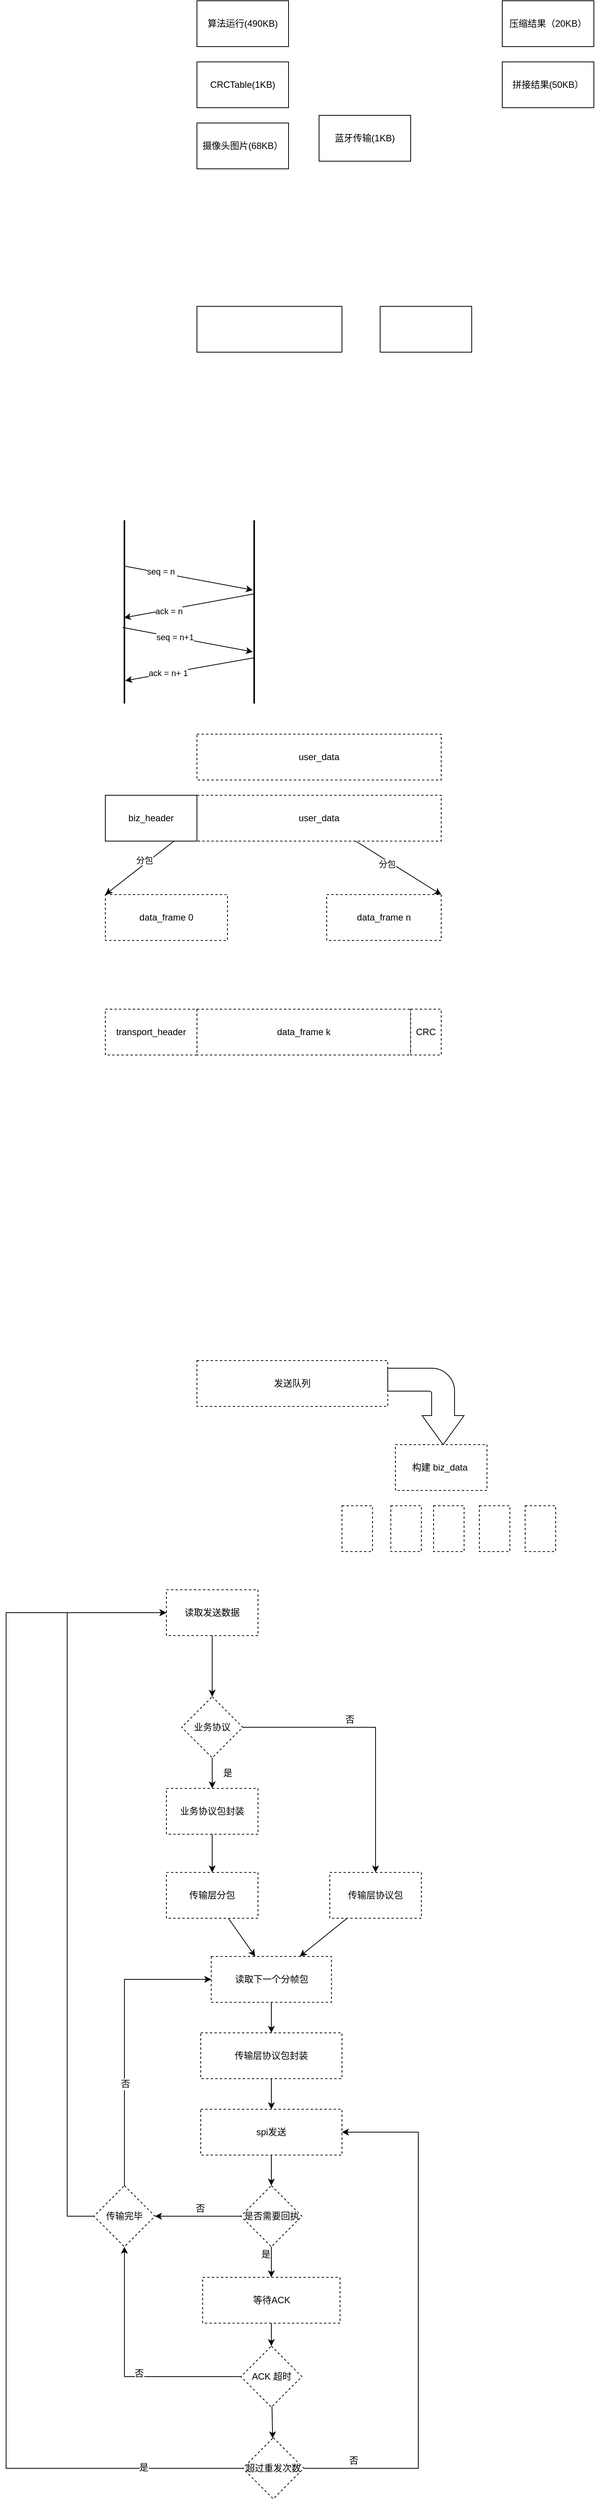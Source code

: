 <mxfile version="16.6.4" type="github">
  <diagram id="1Fc_kKzo2kvQVQiAIit-" name="Page-1">
    <mxGraphModel dx="1865" dy="588" grid="1" gridSize="10" guides="1" tooltips="1" connect="1" arrows="1" fold="1" page="1" pageScale="1" pageWidth="827" pageHeight="1169" math="0" shadow="0">
      <root>
        <mxCell id="0" />
        <mxCell id="1" parent="0" />
        <mxCell id="mAM6A3CRDw-Hc3pRiO2C-1" value="算法运行(490KB)" style="rounded=0;whiteSpace=wrap;html=1;" parent="1" vertex="1">
          <mxGeometry x="160" y="120" width="120" height="60" as="geometry" />
        </mxCell>
        <mxCell id="mAM6A3CRDw-Hc3pRiO2C-2" value="摄像头图片(68KB）" style="rounded=0;whiteSpace=wrap;html=1;" parent="1" vertex="1">
          <mxGeometry x="160" y="280" width="120" height="60" as="geometry" />
        </mxCell>
        <mxCell id="mAM6A3CRDw-Hc3pRiO2C-3" value="拼接结果(50KB）" style="rounded=0;whiteSpace=wrap;html=1;" parent="1" vertex="1">
          <mxGeometry x="560" y="200" width="120" height="60" as="geometry" />
        </mxCell>
        <mxCell id="mAM6A3CRDw-Hc3pRiO2C-4" value="压缩结果（20KB）" style="rounded=0;whiteSpace=wrap;html=1;" parent="1" vertex="1">
          <mxGeometry x="560" y="120" width="120" height="60" as="geometry" />
        </mxCell>
        <mxCell id="mAM6A3CRDw-Hc3pRiO2C-5" value="CRCTable(1KB)" style="rounded=0;whiteSpace=wrap;html=1;" parent="1" vertex="1">
          <mxGeometry x="160" y="200" width="120" height="60" as="geometry" />
        </mxCell>
        <mxCell id="mAM6A3CRDw-Hc3pRiO2C-6" value="蓝牙传输(1KB)" style="rounded=0;whiteSpace=wrap;html=1;" parent="1" vertex="1">
          <mxGeometry x="320" y="270" width="120" height="60" as="geometry" />
        </mxCell>
        <mxCell id="o72s6e4CCMJ5fkJ5NL32-1" value="" style="rounded=0;whiteSpace=wrap;html=1;" vertex="1" parent="1">
          <mxGeometry x="160" y="520" width="190" height="60" as="geometry" />
        </mxCell>
        <mxCell id="o72s6e4CCMJ5fkJ5NL32-2" value="" style="rounded=0;whiteSpace=wrap;html=1;" vertex="1" parent="1">
          <mxGeometry x="400" y="520" width="120" height="60" as="geometry" />
        </mxCell>
        <mxCell id="o72s6e4CCMJ5fkJ5NL32-3" value="" style="line;strokeWidth=2;direction=south;html=1;" vertex="1" parent="1">
          <mxGeometry x="60" y="800" width="10" height="240" as="geometry" />
        </mxCell>
        <mxCell id="o72s6e4CCMJ5fkJ5NL32-4" value="" style="line;strokeWidth=2;direction=south;html=1;" vertex="1" parent="1">
          <mxGeometry x="230" y="800" width="10" height="240" as="geometry" />
        </mxCell>
        <mxCell id="o72s6e4CCMJ5fkJ5NL32-5" value="" style="endArrow=classic;html=1;rounded=0;exitX=0.25;exitY=0.5;exitDx=0;exitDy=0;exitPerimeter=0;entryX=0.381;entryY=0.68;entryDx=0;entryDy=0;entryPerimeter=0;" edge="1" parent="1" source="o72s6e4CCMJ5fkJ5NL32-3" target="o72s6e4CCMJ5fkJ5NL32-4">
          <mxGeometry width="50" height="50" relative="1" as="geometry">
            <mxPoint x="100" y="880" as="sourcePoint" />
            <mxPoint x="170" y="840" as="targetPoint" />
          </mxGeometry>
        </mxCell>
        <mxCell id="o72s6e4CCMJ5fkJ5NL32-7" value="seq = n&amp;nbsp;" style="edgeLabel;html=1;align=center;verticalAlign=middle;resizable=0;points=[];" vertex="1" connectable="0" parent="o72s6e4CCMJ5fkJ5NL32-5">
          <mxGeometry x="-0.42" y="2" relative="1" as="geometry">
            <mxPoint as="offset" />
          </mxGeometry>
        </mxCell>
        <mxCell id="o72s6e4CCMJ5fkJ5NL32-6" value="" style="endArrow=classic;html=1;rounded=0;entryX=0.532;entryY=0.56;entryDx=0;entryDy=0;entryPerimeter=0;exitX=0.402;exitY=0.6;exitDx=0;exitDy=0;exitPerimeter=0;" edge="1" parent="1" source="o72s6e4CCMJ5fkJ5NL32-4" target="o72s6e4CCMJ5fkJ5NL32-3">
          <mxGeometry width="50" height="50" relative="1" as="geometry">
            <mxPoint x="120" y="1010" as="sourcePoint" />
            <mxPoint x="170" y="960" as="targetPoint" />
          </mxGeometry>
        </mxCell>
        <mxCell id="o72s6e4CCMJ5fkJ5NL32-8" value="ack = n" style="edgeLabel;html=1;align=center;verticalAlign=middle;resizable=0;points=[];" vertex="1" connectable="0" parent="o72s6e4CCMJ5fkJ5NL32-6">
          <mxGeometry x="0.319" y="2" relative="1" as="geometry">
            <mxPoint as="offset" />
          </mxGeometry>
        </mxCell>
        <mxCell id="o72s6e4CCMJ5fkJ5NL32-9" value="" style="endArrow=classic;html=1;rounded=0;exitX=0.585;exitY=0.72;exitDx=0;exitDy=0;exitPerimeter=0;entryX=0.718;entryY=0.68;entryDx=0;entryDy=0;entryPerimeter=0;" edge="1" parent="1" source="o72s6e4CCMJ5fkJ5NL32-3" target="o72s6e4CCMJ5fkJ5NL32-4">
          <mxGeometry width="50" height="50" relative="1" as="geometry">
            <mxPoint x="110" y="1060" as="sourcePoint" />
            <mxPoint x="160" y="1010" as="targetPoint" />
          </mxGeometry>
        </mxCell>
        <mxCell id="o72s6e4CCMJ5fkJ5NL32-11" value="seq = n+1" style="edgeLabel;html=1;align=center;verticalAlign=middle;resizable=0;points=[];" vertex="1" connectable="0" parent="o72s6e4CCMJ5fkJ5NL32-9">
          <mxGeometry x="-0.2" relative="1" as="geometry">
            <mxPoint as="offset" />
          </mxGeometry>
        </mxCell>
        <mxCell id="o72s6e4CCMJ5fkJ5NL32-10" value="" style="endArrow=classic;html=1;rounded=0;exitX=0.75;exitY=0.5;exitDx=0;exitDy=0;exitPerimeter=0;entryX=0.875;entryY=0.4;entryDx=0;entryDy=0;entryPerimeter=0;" edge="1" parent="1" source="o72s6e4CCMJ5fkJ5NL32-4" target="o72s6e4CCMJ5fkJ5NL32-3">
          <mxGeometry width="50" height="50" relative="1" as="geometry">
            <mxPoint x="250" y="1090" as="sourcePoint" />
            <mxPoint x="300" y="1040" as="targetPoint" />
          </mxGeometry>
        </mxCell>
        <mxCell id="o72s6e4CCMJ5fkJ5NL32-12" value="ack = n+ 1" style="edgeLabel;html=1;align=center;verticalAlign=middle;resizable=0;points=[];" vertex="1" connectable="0" parent="o72s6e4CCMJ5fkJ5NL32-10">
          <mxGeometry x="0.338" relative="1" as="geometry">
            <mxPoint as="offset" />
          </mxGeometry>
        </mxCell>
        <mxCell id="o72s6e4CCMJ5fkJ5NL32-13" value="user_data" style="rounded=0;whiteSpace=wrap;html=1;dashed=1;" vertex="1" parent="1">
          <mxGeometry x="160" y="1080" width="320" height="60" as="geometry" />
        </mxCell>
        <mxCell id="o72s6e4CCMJ5fkJ5NL32-14" value="user_data" style="rounded=0;whiteSpace=wrap;html=1;dashed=1;" vertex="1" parent="1">
          <mxGeometry x="160" y="1160" width="320" height="60" as="geometry" />
        </mxCell>
        <mxCell id="o72s6e4CCMJ5fkJ5NL32-15" value="biz_header" style="rounded=0;whiteSpace=wrap;html=1;" vertex="1" parent="1">
          <mxGeometry x="40" y="1160" width="120" height="60" as="geometry" />
        </mxCell>
        <mxCell id="o72s6e4CCMJ5fkJ5NL32-16" value="data_frame 0" style="rounded=0;whiteSpace=wrap;html=1;dashed=1;" vertex="1" parent="1">
          <mxGeometry x="40" y="1290" width="160" height="60" as="geometry" />
        </mxCell>
        <mxCell id="o72s6e4CCMJ5fkJ5NL32-17" value="data_frame n" style="rounded=0;whiteSpace=wrap;html=1;dashed=1;" vertex="1" parent="1">
          <mxGeometry x="330" y="1290" width="150" height="60" as="geometry" />
        </mxCell>
        <mxCell id="o72s6e4CCMJ5fkJ5NL32-18" value="data_frame k" style="rounded=0;whiteSpace=wrap;html=1;dashed=1;" vertex="1" parent="1">
          <mxGeometry x="160" y="1440" width="280" height="60" as="geometry" />
        </mxCell>
        <mxCell id="o72s6e4CCMJ5fkJ5NL32-19" value="CRC" style="rounded=0;whiteSpace=wrap;html=1;dashed=1;" vertex="1" parent="1">
          <mxGeometry x="440" y="1440" width="40" height="60" as="geometry" />
        </mxCell>
        <mxCell id="o72s6e4CCMJ5fkJ5NL32-20" value="transport_header" style="rounded=0;whiteSpace=wrap;html=1;dashed=1;" vertex="1" parent="1">
          <mxGeometry x="40" y="1440" width="120" height="60" as="geometry" />
        </mxCell>
        <mxCell id="o72s6e4CCMJ5fkJ5NL32-22" value="" style="endArrow=classic;html=1;rounded=0;entryX=0;entryY=0;entryDx=0;entryDy=0;exitX=0.75;exitY=1;exitDx=0;exitDy=0;" edge="1" parent="1" source="o72s6e4CCMJ5fkJ5NL32-15" target="o72s6e4CCMJ5fkJ5NL32-16">
          <mxGeometry width="50" height="50" relative="1" as="geometry">
            <mxPoint x="-150" y="1510" as="sourcePoint" />
            <mxPoint x="30" y="1260" as="targetPoint" />
          </mxGeometry>
        </mxCell>
        <mxCell id="o72s6e4CCMJ5fkJ5NL32-24" value="分包" style="edgeLabel;html=1;align=center;verticalAlign=middle;resizable=0;points=[];" vertex="1" connectable="0" parent="o72s6e4CCMJ5fkJ5NL32-22">
          <mxGeometry x="-0.191" y="-4" relative="1" as="geometry">
            <mxPoint as="offset" />
          </mxGeometry>
        </mxCell>
        <mxCell id="o72s6e4CCMJ5fkJ5NL32-23" value="" style="endArrow=classic;html=1;rounded=0;entryX=1;entryY=0;entryDx=0;entryDy=0;" edge="1" parent="1" source="o72s6e4CCMJ5fkJ5NL32-14" target="o72s6e4CCMJ5fkJ5NL32-17">
          <mxGeometry width="50" height="50" relative="1" as="geometry">
            <mxPoint x="560" y="1330" as="sourcePoint" />
            <mxPoint x="610" y="1280" as="targetPoint" />
          </mxGeometry>
        </mxCell>
        <mxCell id="o72s6e4CCMJ5fkJ5NL32-25" value="分包" style="edgeLabel;html=1;align=center;verticalAlign=middle;resizable=0;points=[];" vertex="1" connectable="0" parent="o72s6e4CCMJ5fkJ5NL32-23">
          <mxGeometry x="-0.237" y="-3" relative="1" as="geometry">
            <mxPoint as="offset" />
          </mxGeometry>
        </mxCell>
        <mxCell id="o72s6e4CCMJ5fkJ5NL32-26" value="发送队列" style="rounded=0;whiteSpace=wrap;html=1;dashed=1;" vertex="1" parent="1">
          <mxGeometry x="160" y="1900" width="250" height="60" as="geometry" />
        </mxCell>
        <mxCell id="o72s6e4CCMJ5fkJ5NL32-27" value="" style="html=1;shadow=0;dashed=0;align=center;verticalAlign=middle;shape=mxgraph.arrows2.bendArrow;dy=15;dx=38;notch=0;arrowHead=55;rounded=1;rotation=90;" vertex="1" parent="1">
          <mxGeometry x="410" y="1910" width="100" height="100" as="geometry" />
        </mxCell>
        <mxCell id="o72s6e4CCMJ5fkJ5NL32-28" value="构建 biz_data&amp;nbsp;" style="rounded=0;whiteSpace=wrap;html=1;dashed=1;" vertex="1" parent="1">
          <mxGeometry x="420" y="2010" width="120" height="60" as="geometry" />
        </mxCell>
        <mxCell id="o72s6e4CCMJ5fkJ5NL32-29" value="" style="rounded=0;whiteSpace=wrap;html=1;dashed=1;" vertex="1" parent="1">
          <mxGeometry x="350" y="2090" width="40" height="60" as="geometry" />
        </mxCell>
        <mxCell id="o72s6e4CCMJ5fkJ5NL32-31" value="" style="rounded=0;whiteSpace=wrap;html=1;dashed=1;" vertex="1" parent="1">
          <mxGeometry x="414" y="2090" width="40" height="60" as="geometry" />
        </mxCell>
        <mxCell id="o72s6e4CCMJ5fkJ5NL32-32" value="" style="rounded=0;whiteSpace=wrap;html=1;dashed=1;" vertex="1" parent="1">
          <mxGeometry x="530" y="2090" width="40" height="60" as="geometry" />
        </mxCell>
        <mxCell id="o72s6e4CCMJ5fkJ5NL32-33" value="" style="rounded=0;whiteSpace=wrap;html=1;dashed=1;" vertex="1" parent="1">
          <mxGeometry x="590" y="2090" width="40" height="60" as="geometry" />
        </mxCell>
        <mxCell id="o72s6e4CCMJ5fkJ5NL32-35" value="" style="rounded=0;whiteSpace=wrap;html=1;dashed=1;fontSize=12;" vertex="1" parent="1">
          <mxGeometry x="470" y="2090" width="40" height="60" as="geometry" />
        </mxCell>
        <mxCell id="o72s6e4CCMJ5fkJ5NL32-36" value="读取发送数据" style="rounded=0;whiteSpace=wrap;html=1;dashed=1;fontSize=12;" vertex="1" parent="1">
          <mxGeometry x="120" y="2200" width="120" height="60" as="geometry" />
        </mxCell>
        <mxCell id="o72s6e4CCMJ5fkJ5NL32-37" value="业务协议包封装" style="rounded=0;whiteSpace=wrap;html=1;dashed=1;fontSize=12;" vertex="1" parent="1">
          <mxGeometry x="120" y="2460" width="120" height="60" as="geometry" />
        </mxCell>
        <mxCell id="o72s6e4CCMJ5fkJ5NL32-38" value="业务协议" style="rhombus;whiteSpace=wrap;html=1;dashed=1;fontSize=12;" vertex="1" parent="1">
          <mxGeometry x="140" y="2340" width="80" height="80" as="geometry" />
        </mxCell>
        <mxCell id="o72s6e4CCMJ5fkJ5NL32-39" value="" style="endArrow=classic;html=1;rounded=0;fontSize=12;" edge="1" parent="1" source="o72s6e4CCMJ5fkJ5NL32-38" target="o72s6e4CCMJ5fkJ5NL32-37">
          <mxGeometry width="50" height="50" relative="1" as="geometry">
            <mxPoint x="250" y="2470" as="sourcePoint" />
            <mxPoint x="300" y="2420" as="targetPoint" />
          </mxGeometry>
        </mxCell>
        <mxCell id="o72s6e4CCMJ5fkJ5NL32-40" value="是" style="text;html=1;align=center;verticalAlign=middle;resizable=0;points=[];autosize=1;strokeColor=none;fillColor=none;fontSize=12;" vertex="1" parent="1">
          <mxGeometry x="185" y="2430" width="30" height="20" as="geometry" />
        </mxCell>
        <mxCell id="o72s6e4CCMJ5fkJ5NL32-41" value="传输层协议包" style="rounded=0;whiteSpace=wrap;html=1;dashed=1;fontSize=12;" vertex="1" parent="1">
          <mxGeometry x="334" y="2570" width="120" height="60" as="geometry" />
        </mxCell>
        <mxCell id="o72s6e4CCMJ5fkJ5NL32-42" value="" style="endArrow=classic;html=1;rounded=0;fontSize=12;" edge="1" parent="1" source="o72s6e4CCMJ5fkJ5NL32-38" target="o72s6e4CCMJ5fkJ5NL32-41">
          <mxGeometry width="50" height="50" relative="1" as="geometry">
            <mxPoint x="-80" y="2620" as="sourcePoint" />
            <mxPoint x="-30" y="2570" as="targetPoint" />
            <Array as="points">
              <mxPoint x="394" y="2380" />
            </Array>
          </mxGeometry>
        </mxCell>
        <mxCell id="o72s6e4CCMJ5fkJ5NL32-43" value="否" style="text;html=1;align=center;verticalAlign=middle;resizable=0;points=[];autosize=1;strokeColor=none;fillColor=none;fontSize=12;" vertex="1" parent="1">
          <mxGeometry x="345" y="2360" width="30" height="20" as="geometry" />
        </mxCell>
        <mxCell id="o72s6e4CCMJ5fkJ5NL32-44" value="传输层分包" style="rounded=0;whiteSpace=wrap;html=1;dashed=1;fontSize=12;" vertex="1" parent="1">
          <mxGeometry x="120" y="2570" width="120" height="60" as="geometry" />
        </mxCell>
        <mxCell id="o72s6e4CCMJ5fkJ5NL32-45" value="" style="endArrow=classic;html=1;rounded=0;fontSize=12;" edge="1" parent="1" source="o72s6e4CCMJ5fkJ5NL32-37" target="o72s6e4CCMJ5fkJ5NL32-44">
          <mxGeometry width="50" height="50" relative="1" as="geometry">
            <mxPoint x="50" y="2690" as="sourcePoint" />
            <mxPoint x="100" y="2640" as="targetPoint" />
          </mxGeometry>
        </mxCell>
        <mxCell id="o72s6e4CCMJ5fkJ5NL32-46" value="传输层协议包封装" style="rounded=0;whiteSpace=wrap;html=1;dashed=1;fontSize=12;" vertex="1" parent="1">
          <mxGeometry x="165" y="2780" width="185" height="60" as="geometry" />
        </mxCell>
        <mxCell id="o72s6e4CCMJ5fkJ5NL32-47" value="" style="endArrow=classic;html=1;rounded=0;fontSize=12;" edge="1" parent="1" source="o72s6e4CCMJ5fkJ5NL32-36" target="o72s6e4CCMJ5fkJ5NL32-38">
          <mxGeometry width="50" height="50" relative="1" as="geometry">
            <mxPoint x="130" y="2470" as="sourcePoint" />
            <mxPoint x="180" y="2360" as="targetPoint" />
          </mxGeometry>
        </mxCell>
        <mxCell id="o72s6e4CCMJ5fkJ5NL32-48" value="" style="endArrow=classic;html=1;rounded=0;fontSize=12;" edge="1" parent="1" source="o72s6e4CCMJ5fkJ5NL32-44" target="o72s6e4CCMJ5fkJ5NL32-57">
          <mxGeometry width="50" height="50" relative="1" as="geometry">
            <mxPoint x="100" y="2800" as="sourcePoint" />
            <mxPoint x="240" y="2650" as="targetPoint" />
            <Array as="points" />
          </mxGeometry>
        </mxCell>
        <mxCell id="o72s6e4CCMJ5fkJ5NL32-49" value="" style="endArrow=classic;html=1;rounded=0;fontSize=12;" edge="1" parent="1" source="o72s6e4CCMJ5fkJ5NL32-41" target="o72s6e4CCMJ5fkJ5NL32-57">
          <mxGeometry width="50" height="50" relative="1" as="geometry">
            <mxPoint x="460" y="2670" as="sourcePoint" />
            <mxPoint x="510" y="2620" as="targetPoint" />
            <Array as="points" />
          </mxGeometry>
        </mxCell>
        <mxCell id="o72s6e4CCMJ5fkJ5NL32-50" value="spi发送" style="rounded=0;whiteSpace=wrap;html=1;dashed=1;fontSize=12;" vertex="1" parent="1">
          <mxGeometry x="165" y="2880" width="185" height="60" as="geometry" />
        </mxCell>
        <mxCell id="o72s6e4CCMJ5fkJ5NL32-51" value="是否需要回执" style="rhombus;whiteSpace=wrap;html=1;dashed=1;fontSize=12;" vertex="1" parent="1">
          <mxGeometry x="217.5" y="2980" width="80" height="80" as="geometry" />
        </mxCell>
        <mxCell id="o72s6e4CCMJ5fkJ5NL32-52" value="等待ACK" style="rounded=0;whiteSpace=wrap;html=1;dashed=1;fontSize=12;" vertex="1" parent="1">
          <mxGeometry x="167.5" y="3100" width="180" height="60" as="geometry" />
        </mxCell>
        <mxCell id="o72s6e4CCMJ5fkJ5NL32-54" value="传输完毕" style="rhombus;whiteSpace=wrap;html=1;dashed=1;fontSize=12;" vertex="1" parent="1">
          <mxGeometry x="25" y="2980" width="80" height="80" as="geometry" />
        </mxCell>
        <mxCell id="o72s6e4CCMJ5fkJ5NL32-55" value="" style="endArrow=classic;html=1;rounded=0;fontSize=12;" edge="1" parent="1" source="o72s6e4CCMJ5fkJ5NL32-54" target="o72s6e4CCMJ5fkJ5NL32-57">
          <mxGeometry width="50" height="50" relative="1" as="geometry">
            <mxPoint x="30" y="2930" as="sourcePoint" />
            <mxPoint x="60" y="2720" as="targetPoint" />
            <Array as="points">
              <mxPoint x="65" y="2710" />
            </Array>
          </mxGeometry>
        </mxCell>
        <mxCell id="o72s6e4CCMJ5fkJ5NL32-59" value="否" style="edgeLabel;html=1;align=center;verticalAlign=middle;resizable=0;points=[];fontSize=12;" vertex="1" connectable="0" parent="o72s6e4CCMJ5fkJ5NL32-55">
          <mxGeometry x="-0.306" y="-1" relative="1" as="geometry">
            <mxPoint as="offset" />
          </mxGeometry>
        </mxCell>
        <mxCell id="o72s6e4CCMJ5fkJ5NL32-56" value="" style="endArrow=classic;html=1;rounded=0;fontSize=12;" edge="1" parent="1" source="o72s6e4CCMJ5fkJ5NL32-54" target="o72s6e4CCMJ5fkJ5NL32-36">
          <mxGeometry width="50" height="50" relative="1" as="geometry">
            <mxPoint x="-10" y="2960" as="sourcePoint" />
            <mxPoint x="-10" y="2220" as="targetPoint" />
            <Array as="points">
              <mxPoint x="-10" y="3020" />
              <mxPoint x="-10" y="2230" />
            </Array>
          </mxGeometry>
        </mxCell>
        <mxCell id="o72s6e4CCMJ5fkJ5NL32-57" value="读取下一个分帧包" style="rounded=0;whiteSpace=wrap;html=1;dashed=1;fontSize=12;" vertex="1" parent="1">
          <mxGeometry x="178.75" y="2680" width="157.5" height="60" as="geometry" />
        </mxCell>
        <mxCell id="o72s6e4CCMJ5fkJ5NL32-58" value="" style="endArrow=classic;html=1;rounded=0;fontSize=12;" edge="1" parent="1" source="o72s6e4CCMJ5fkJ5NL32-57" target="o72s6e4CCMJ5fkJ5NL32-46">
          <mxGeometry width="50" height="50" relative="1" as="geometry">
            <mxPoint x="110" y="2900" as="sourcePoint" />
            <mxPoint x="160" y="2850" as="targetPoint" />
          </mxGeometry>
        </mxCell>
        <mxCell id="o72s6e4CCMJ5fkJ5NL32-60" value="" style="endArrow=classic;html=1;rounded=0;fontSize=12;" edge="1" parent="1" source="o72s6e4CCMJ5fkJ5NL32-46" target="o72s6e4CCMJ5fkJ5NL32-50">
          <mxGeometry width="50" height="50" relative="1" as="geometry">
            <mxPoint x="450" y="2930" as="sourcePoint" />
            <mxPoint x="500" y="2880" as="targetPoint" />
          </mxGeometry>
        </mxCell>
        <mxCell id="o72s6e4CCMJ5fkJ5NL32-61" value="" style="endArrow=classic;html=1;rounded=0;fontSize=12;" edge="1" parent="1" source="o72s6e4CCMJ5fkJ5NL32-50" target="o72s6e4CCMJ5fkJ5NL32-51">
          <mxGeometry width="50" height="50" relative="1" as="geometry">
            <mxPoint x="480" y="3110" as="sourcePoint" />
            <mxPoint x="530" y="3060" as="targetPoint" />
          </mxGeometry>
        </mxCell>
        <mxCell id="o72s6e4CCMJ5fkJ5NL32-62" value="" style="endArrow=classic;html=1;rounded=0;fontSize=12;" edge="1" parent="1" source="o72s6e4CCMJ5fkJ5NL32-51" target="o72s6e4CCMJ5fkJ5NL32-54">
          <mxGeometry width="50" height="50" relative="1" as="geometry">
            <mxPoint x="-10" y="3160" as="sourcePoint" />
            <mxPoint x="40" y="3110" as="targetPoint" />
          </mxGeometry>
        </mxCell>
        <mxCell id="o72s6e4CCMJ5fkJ5NL32-63" value="否" style="text;html=1;align=center;verticalAlign=middle;resizable=0;points=[];autosize=1;strokeColor=none;fillColor=none;fontSize=12;" vertex="1" parent="1">
          <mxGeometry x="148.75" y="3000" width="30" height="20" as="geometry" />
        </mxCell>
        <mxCell id="o72s6e4CCMJ5fkJ5NL32-64" value="" style="endArrow=classic;html=1;rounded=0;fontSize=12;" edge="1" parent="1" source="o72s6e4CCMJ5fkJ5NL32-51" target="o72s6e4CCMJ5fkJ5NL32-52">
          <mxGeometry width="50" height="50" relative="1" as="geometry">
            <mxPoint x="70" y="3320" as="sourcePoint" />
            <mxPoint x="120" y="3270" as="targetPoint" />
          </mxGeometry>
        </mxCell>
        <mxCell id="o72s6e4CCMJ5fkJ5NL32-65" value="是" style="text;html=1;align=center;verticalAlign=middle;resizable=0;points=[];autosize=1;strokeColor=none;fillColor=none;fontSize=12;" vertex="1" parent="1">
          <mxGeometry x="235" y="3060" width="30" height="20" as="geometry" />
        </mxCell>
        <mxCell id="o72s6e4CCMJ5fkJ5NL32-66" value="ACK 超时" style="rhombus;whiteSpace=wrap;html=1;dashed=1;fontSize=12;" vertex="1" parent="1">
          <mxGeometry x="217.5" y="3190" width="80" height="80" as="geometry" />
        </mxCell>
        <mxCell id="o72s6e4CCMJ5fkJ5NL32-67" value="" style="endArrow=classic;html=1;rounded=0;fontSize=12;" edge="1" parent="1" source="o72s6e4CCMJ5fkJ5NL32-66" target="o72s6e4CCMJ5fkJ5NL32-54">
          <mxGeometry width="50" height="50" relative="1" as="geometry">
            <mxPoint x="20" y="3280" as="sourcePoint" />
            <mxPoint x="70" y="3230" as="targetPoint" />
            <Array as="points">
              <mxPoint x="65" y="3230" />
            </Array>
          </mxGeometry>
        </mxCell>
        <mxCell id="o72s6e4CCMJ5fkJ5NL32-68" value="否" style="edgeLabel;html=1;align=center;verticalAlign=middle;resizable=0;points=[];fontSize=12;" vertex="1" connectable="0" parent="o72s6e4CCMJ5fkJ5NL32-67">
          <mxGeometry x="-0.173" y="-4" relative="1" as="geometry">
            <mxPoint as="offset" />
          </mxGeometry>
        </mxCell>
        <mxCell id="o72s6e4CCMJ5fkJ5NL32-69" value="" style="endArrow=classic;html=1;rounded=0;fontSize=12;" edge="1" parent="1" source="o72s6e4CCMJ5fkJ5NL32-52" target="o72s6e4CCMJ5fkJ5NL32-66">
          <mxGeometry width="50" height="50" relative="1" as="geometry">
            <mxPoint x="380" y="3340" as="sourcePoint" />
            <mxPoint x="430" y="3290" as="targetPoint" />
          </mxGeometry>
        </mxCell>
        <mxCell id="o72s6e4CCMJ5fkJ5NL32-70" value="超过重发次数" style="rhombus;whiteSpace=wrap;html=1;dashed=1;fontSize=12;" vertex="1" parent="1">
          <mxGeometry x="220" y="3310" width="80" height="80" as="geometry" />
        </mxCell>
        <mxCell id="o72s6e4CCMJ5fkJ5NL32-71" value="" style="endArrow=classic;html=1;rounded=0;fontSize=12;" edge="1" parent="1" source="o72s6e4CCMJ5fkJ5NL32-66" target="o72s6e4CCMJ5fkJ5NL32-70">
          <mxGeometry width="50" height="50" relative="1" as="geometry">
            <mxPoint x="90" y="3420" as="sourcePoint" />
            <mxPoint x="140" y="3370" as="targetPoint" />
          </mxGeometry>
        </mxCell>
        <mxCell id="o72s6e4CCMJ5fkJ5NL32-74" value="" style="endArrow=classic;html=1;rounded=0;fontSize=12;" edge="1" parent="1" source="o72s6e4CCMJ5fkJ5NL32-70" target="o72s6e4CCMJ5fkJ5NL32-50">
          <mxGeometry width="50" height="50" relative="1" as="geometry">
            <mxPoint x="259.774" y="3310.226" as="sourcePoint" />
            <mxPoint x="257.67" y="2940" as="targetPoint" />
            <Array as="points">
              <mxPoint x="450" y="3350" />
              <mxPoint x="450" y="2910" />
            </Array>
          </mxGeometry>
        </mxCell>
        <mxCell id="o72s6e4CCMJ5fkJ5NL32-75" value="否" style="text;html=1;align=center;verticalAlign=middle;resizable=0;points=[];autosize=1;strokeColor=none;fillColor=none;fontSize=12;" vertex="1" parent="1">
          <mxGeometry x="350" y="3330" width="30" height="20" as="geometry" />
        </mxCell>
        <mxCell id="o72s6e4CCMJ5fkJ5NL32-78" value="" style="endArrow=classic;html=1;rounded=0;fontSize=12;entryX=0;entryY=0.5;entryDx=0;entryDy=0;" edge="1" parent="1" source="o72s6e4CCMJ5fkJ5NL32-70" target="o72s6e4CCMJ5fkJ5NL32-36">
          <mxGeometry width="50" height="50" relative="1" as="geometry">
            <mxPoint x="50" y="3380" as="sourcePoint" />
            <mxPoint x="-90" y="2210" as="targetPoint" />
            <Array as="points">
              <mxPoint x="-90" y="3350" />
              <mxPoint x="-90" y="2230" />
            </Array>
          </mxGeometry>
        </mxCell>
        <mxCell id="o72s6e4CCMJ5fkJ5NL32-79" value="是" style="edgeLabel;html=1;align=center;verticalAlign=middle;resizable=0;points=[];fontSize=12;" vertex="1" connectable="0" parent="o72s6e4CCMJ5fkJ5NL32-78">
          <mxGeometry x="-0.841" y="-1" relative="1" as="geometry">
            <mxPoint as="offset" />
          </mxGeometry>
        </mxCell>
      </root>
    </mxGraphModel>
  </diagram>
</mxfile>
